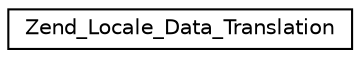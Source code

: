 digraph G
{
  edge [fontname="Helvetica",fontsize="10",labelfontname="Helvetica",labelfontsize="10"];
  node [fontname="Helvetica",fontsize="10",shape=record];
  rankdir="LR";
  Node1 [label="Zend_Locale_Data_Translation",height=0.2,width=0.4,color="black", fillcolor="white", style="filled",URL="$class_zend___locale___data___translation.html"];
}
